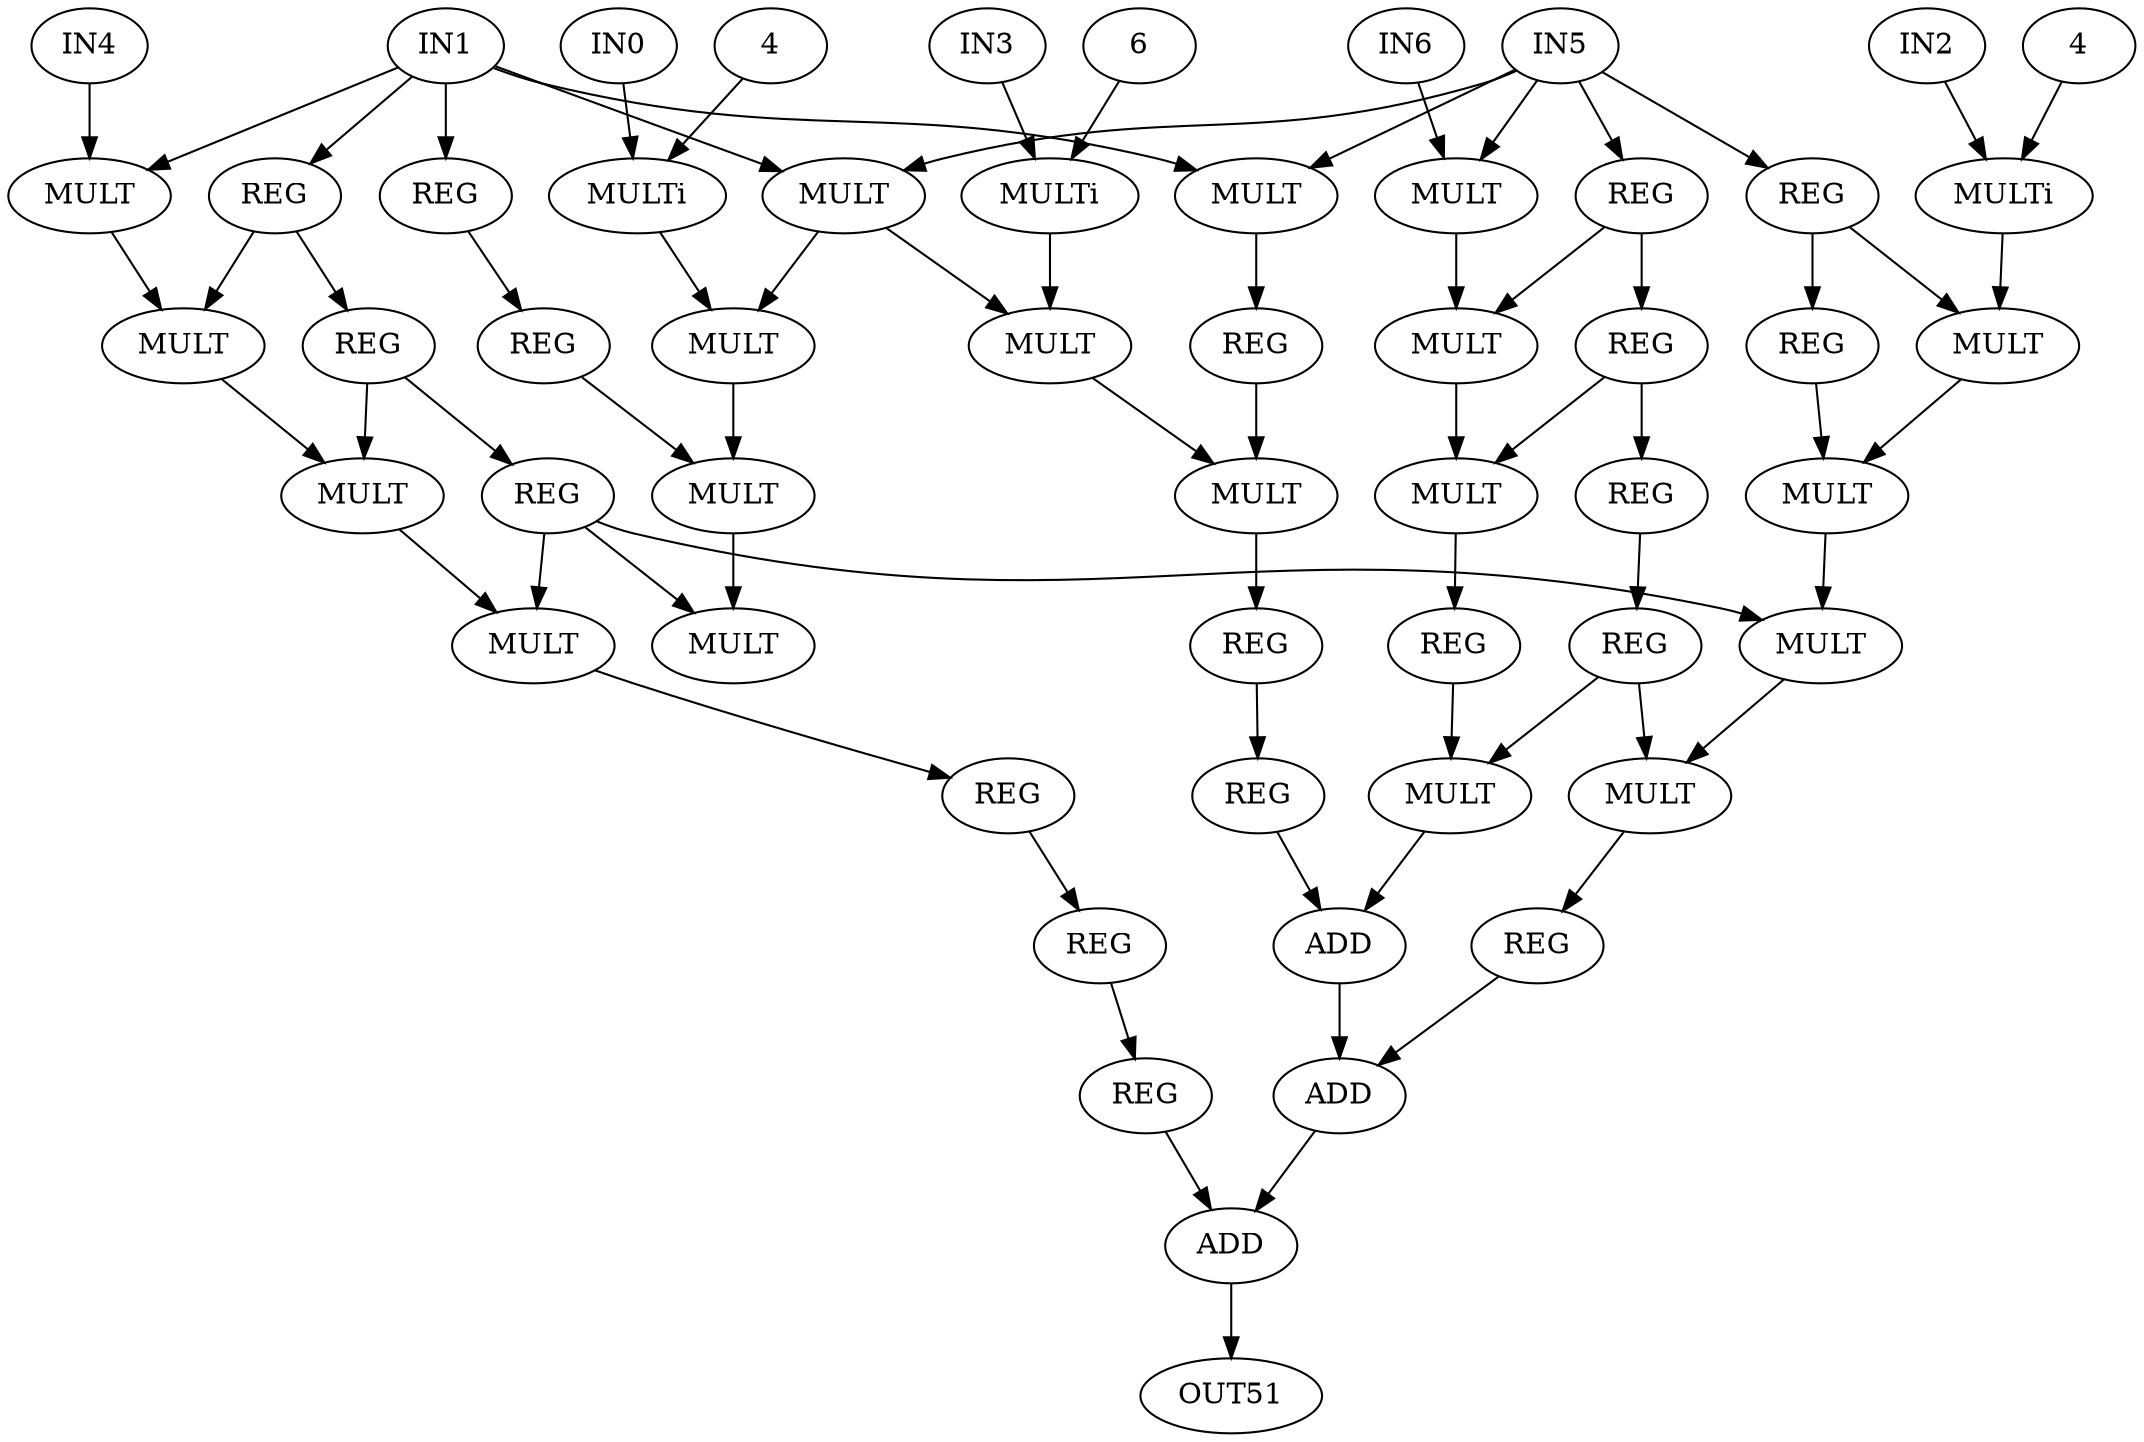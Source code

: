 digraph Qslpine{
 0 [ label = IN0 ]
 1 [ label = IN1 ]
 2 [ label = IN2 ]
 3 [ label = IN3 ]
 4 [ label = IN4 ]
 5 [ label = IN5 ]
 6 [ label = IN6 ]
 7 [ label = REG]
 8 [ label = REG]
 9 [ label = REG]
 10 [ label = REG]
 11 [ label = REG]
 12 [ label = REG]
 13 [ label = REG]
 14 [ label = REG]
 15 [ label = REG]
 16 [ label = REG]
 17 [ label = REG]
 18 [ label = REG]
 19 [ label = REG]
 20 [ label = REG]
 21 [ label = REG]
 22 [ label = REG]
 23 [ label = REG]
 24 [ label = REG]
 25 [ label = REG]
 26 [ label = MULT]
 27 [ label = MULT]
 28 [ label = MULTi, VALUE = 6]
 "28.6"[ label = 6 ]
 29 [ label = MULT]
 30 [ label = MULTi, VALUE = 4]
 "30.4"[ label = 4 ]
 31 [ label = MULT]
 32 [ label = MULTi, VALUE = 4]
 "32.4"[ label = 4 ]
 33 [ label = MULT]
 34 [ label = MULT]
 35 [ label = MULT]
 36 [ label = MULT]
 37 [ label = MULT]
 38 [ label = MULT]
 39 [ label = MULT]
 40 [ label = MULT]
 41 [ label = MULT]
 42 [ label = MULT]
 43 [ label = MULT]
 44 [ label = MULT]
 45 [ label = MULT]
 46 [ label = MULT]
 47 [ label = ADD]
 48 [ label = MULT]
 49 [ label = ADD]
 50 [ label = ADD]
 51 [ label = OUT51 ]
 0 -> 30
 1 -> 26
 1 -> 27
 1 -> 29
 1 -> 10
 1 -> 7
 2 -> 32
 3 -> 28
 4 -> 26
 5 -> 31
 5 -> 27
 5 -> 29
 5 -> 12
 5 -> 16
 6 -> 31
 7 -> 8
 7 -> 33
 8 -> 9
 8 -> 38
 9 -> 43
 9 -> 44
 9 -> 46
 10 -> 11
 11 -> 39
 12 -> 13
 12 -> 36
 13 -> 14
 13 -> 41
 14 -> 15
 15 -> 45
 15 -> 48
 16 -> 17
 16 -> 37
 17 -> 42
 18 -> 19
 19 -> 20
 20 -> 50
 21 -> 40
 22 -> 23
 23 -> 47
 24 -> 45
 25 -> 49
 26 -> 33
 27 -> 21
 "28.6" -> 28
 28 -> 34
 29 -> 34
 29 -> 35
 "30.4" -> 30
 30 -> 35
 31 -> 36
 "32.4" -> 32
 32 -> 37
 33 -> 38
 34 -> 40
 35 -> 39
 36 -> 41
 37 -> 42
 38 -> 43
 39 -> 44
 40 -> 22
 41 -> 24
 42 -> 46
 43 -> 18
 45 -> 47
 46 -> 48
 47 -> 49
 48 -> 25
 49 -> 50
 50 -> 51
}
